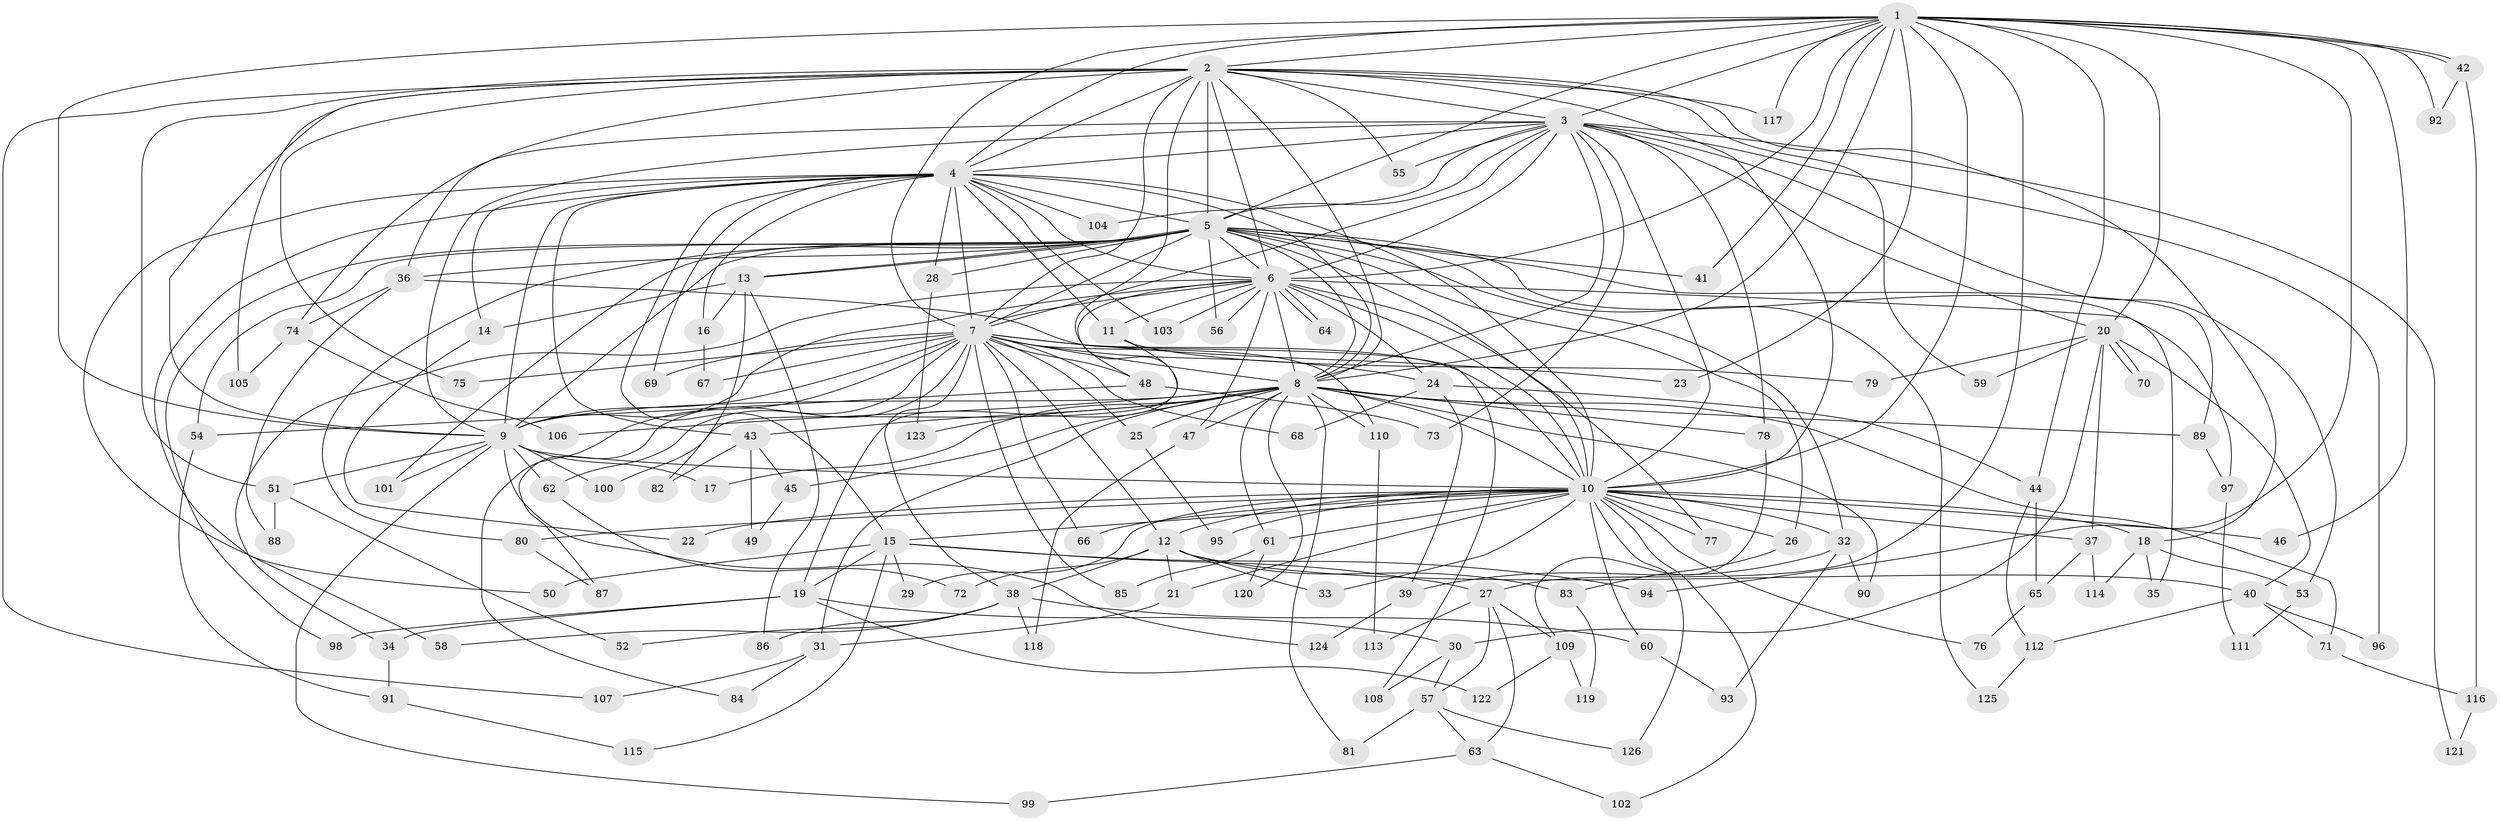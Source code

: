// Generated by graph-tools (version 1.1) at 2025/14/03/09/25 04:14:04]
// undirected, 126 vertices, 277 edges
graph export_dot {
graph [start="1"]
  node [color=gray90,style=filled];
  1;
  2;
  3;
  4;
  5;
  6;
  7;
  8;
  9;
  10;
  11;
  12;
  13;
  14;
  15;
  16;
  17;
  18;
  19;
  20;
  21;
  22;
  23;
  24;
  25;
  26;
  27;
  28;
  29;
  30;
  31;
  32;
  33;
  34;
  35;
  36;
  37;
  38;
  39;
  40;
  41;
  42;
  43;
  44;
  45;
  46;
  47;
  48;
  49;
  50;
  51;
  52;
  53;
  54;
  55;
  56;
  57;
  58;
  59;
  60;
  61;
  62;
  63;
  64;
  65;
  66;
  67;
  68;
  69;
  70;
  71;
  72;
  73;
  74;
  75;
  76;
  77;
  78;
  79;
  80;
  81;
  82;
  83;
  84;
  85;
  86;
  87;
  88;
  89;
  90;
  91;
  92;
  93;
  94;
  95;
  96;
  97;
  98;
  99;
  100;
  101;
  102;
  103;
  104;
  105;
  106;
  107;
  108;
  109;
  110;
  111;
  112;
  113;
  114;
  115;
  116;
  117;
  118;
  119;
  120;
  121;
  122;
  123;
  124;
  125;
  126;
  1 -- 2;
  1 -- 3;
  1 -- 4;
  1 -- 5;
  1 -- 6;
  1 -- 7;
  1 -- 8;
  1 -- 9;
  1 -- 10;
  1 -- 20;
  1 -- 23;
  1 -- 27;
  1 -- 41;
  1 -- 42;
  1 -- 42;
  1 -- 44;
  1 -- 46;
  1 -- 92;
  1 -- 94;
  1 -- 117;
  2 -- 3;
  2 -- 4;
  2 -- 5;
  2 -- 6;
  2 -- 7;
  2 -- 8;
  2 -- 9;
  2 -- 10;
  2 -- 18;
  2 -- 19;
  2 -- 36;
  2 -- 51;
  2 -- 55;
  2 -- 59;
  2 -- 75;
  2 -- 105;
  2 -- 107;
  2 -- 117;
  3 -- 4;
  3 -- 5;
  3 -- 6;
  3 -- 7;
  3 -- 8;
  3 -- 9;
  3 -- 10;
  3 -- 20;
  3 -- 53;
  3 -- 55;
  3 -- 73;
  3 -- 74;
  3 -- 78;
  3 -- 96;
  3 -- 104;
  3 -- 121;
  4 -- 5;
  4 -- 6;
  4 -- 7;
  4 -- 8;
  4 -- 9;
  4 -- 10;
  4 -- 11;
  4 -- 14;
  4 -- 15;
  4 -- 16;
  4 -- 28;
  4 -- 43;
  4 -- 50;
  4 -- 58;
  4 -- 69;
  4 -- 103;
  4 -- 104;
  5 -- 6;
  5 -- 7;
  5 -- 8;
  5 -- 9;
  5 -- 10;
  5 -- 13;
  5 -- 13;
  5 -- 26;
  5 -- 28;
  5 -- 32;
  5 -- 35;
  5 -- 36;
  5 -- 41;
  5 -- 54;
  5 -- 56;
  5 -- 80;
  5 -- 89;
  5 -- 98;
  5 -- 101;
  5 -- 125;
  6 -- 7;
  6 -- 8;
  6 -- 9;
  6 -- 10;
  6 -- 11;
  6 -- 24;
  6 -- 34;
  6 -- 47;
  6 -- 48;
  6 -- 56;
  6 -- 64;
  6 -- 64;
  6 -- 77;
  6 -- 97;
  6 -- 103;
  7 -- 8;
  7 -- 9;
  7 -- 10;
  7 -- 12;
  7 -- 23;
  7 -- 24;
  7 -- 25;
  7 -- 38;
  7 -- 48;
  7 -- 62;
  7 -- 66;
  7 -- 67;
  7 -- 68;
  7 -- 69;
  7 -- 75;
  7 -- 84;
  7 -- 85;
  7 -- 87;
  7 -- 110;
  8 -- 9;
  8 -- 10;
  8 -- 17;
  8 -- 25;
  8 -- 31;
  8 -- 43;
  8 -- 45;
  8 -- 47;
  8 -- 61;
  8 -- 71;
  8 -- 78;
  8 -- 81;
  8 -- 89;
  8 -- 90;
  8 -- 106;
  8 -- 110;
  8 -- 120;
  8 -- 123;
  9 -- 10;
  9 -- 17;
  9 -- 51;
  9 -- 62;
  9 -- 99;
  9 -- 100;
  9 -- 101;
  9 -- 124;
  10 -- 12;
  10 -- 15;
  10 -- 18;
  10 -- 21;
  10 -- 22;
  10 -- 26;
  10 -- 29;
  10 -- 32;
  10 -- 33;
  10 -- 37;
  10 -- 46;
  10 -- 60;
  10 -- 61;
  10 -- 66;
  10 -- 76;
  10 -- 77;
  10 -- 80;
  10 -- 95;
  10 -- 102;
  10 -- 126;
  11 -- 79;
  11 -- 100;
  12 -- 21;
  12 -- 33;
  12 -- 38;
  12 -- 40;
  12 -- 72;
  12 -- 83;
  13 -- 14;
  13 -- 16;
  13 -- 82;
  13 -- 86;
  14 -- 22;
  15 -- 19;
  15 -- 27;
  15 -- 29;
  15 -- 50;
  15 -- 94;
  15 -- 115;
  16 -- 67;
  18 -- 35;
  18 -- 53;
  18 -- 114;
  19 -- 30;
  19 -- 34;
  19 -- 98;
  19 -- 122;
  20 -- 30;
  20 -- 37;
  20 -- 40;
  20 -- 59;
  20 -- 70;
  20 -- 70;
  20 -- 79;
  21 -- 31;
  24 -- 39;
  24 -- 44;
  24 -- 68;
  25 -- 95;
  26 -- 83;
  27 -- 57;
  27 -- 63;
  27 -- 109;
  27 -- 113;
  28 -- 123;
  30 -- 57;
  30 -- 108;
  31 -- 84;
  31 -- 107;
  32 -- 39;
  32 -- 90;
  32 -- 93;
  34 -- 91;
  36 -- 74;
  36 -- 88;
  36 -- 108;
  37 -- 65;
  37 -- 114;
  38 -- 52;
  38 -- 58;
  38 -- 60;
  38 -- 86;
  38 -- 118;
  39 -- 124;
  40 -- 71;
  40 -- 96;
  40 -- 112;
  42 -- 92;
  42 -- 116;
  43 -- 45;
  43 -- 49;
  43 -- 82;
  44 -- 65;
  44 -- 112;
  45 -- 49;
  47 -- 118;
  48 -- 54;
  48 -- 73;
  51 -- 52;
  51 -- 88;
  53 -- 111;
  54 -- 91;
  57 -- 63;
  57 -- 81;
  57 -- 126;
  60 -- 93;
  61 -- 85;
  61 -- 120;
  62 -- 72;
  63 -- 99;
  63 -- 102;
  65 -- 76;
  71 -- 116;
  74 -- 105;
  74 -- 106;
  78 -- 109;
  80 -- 87;
  83 -- 119;
  89 -- 97;
  91 -- 115;
  97 -- 111;
  109 -- 119;
  109 -- 122;
  110 -- 113;
  112 -- 125;
  116 -- 121;
}
